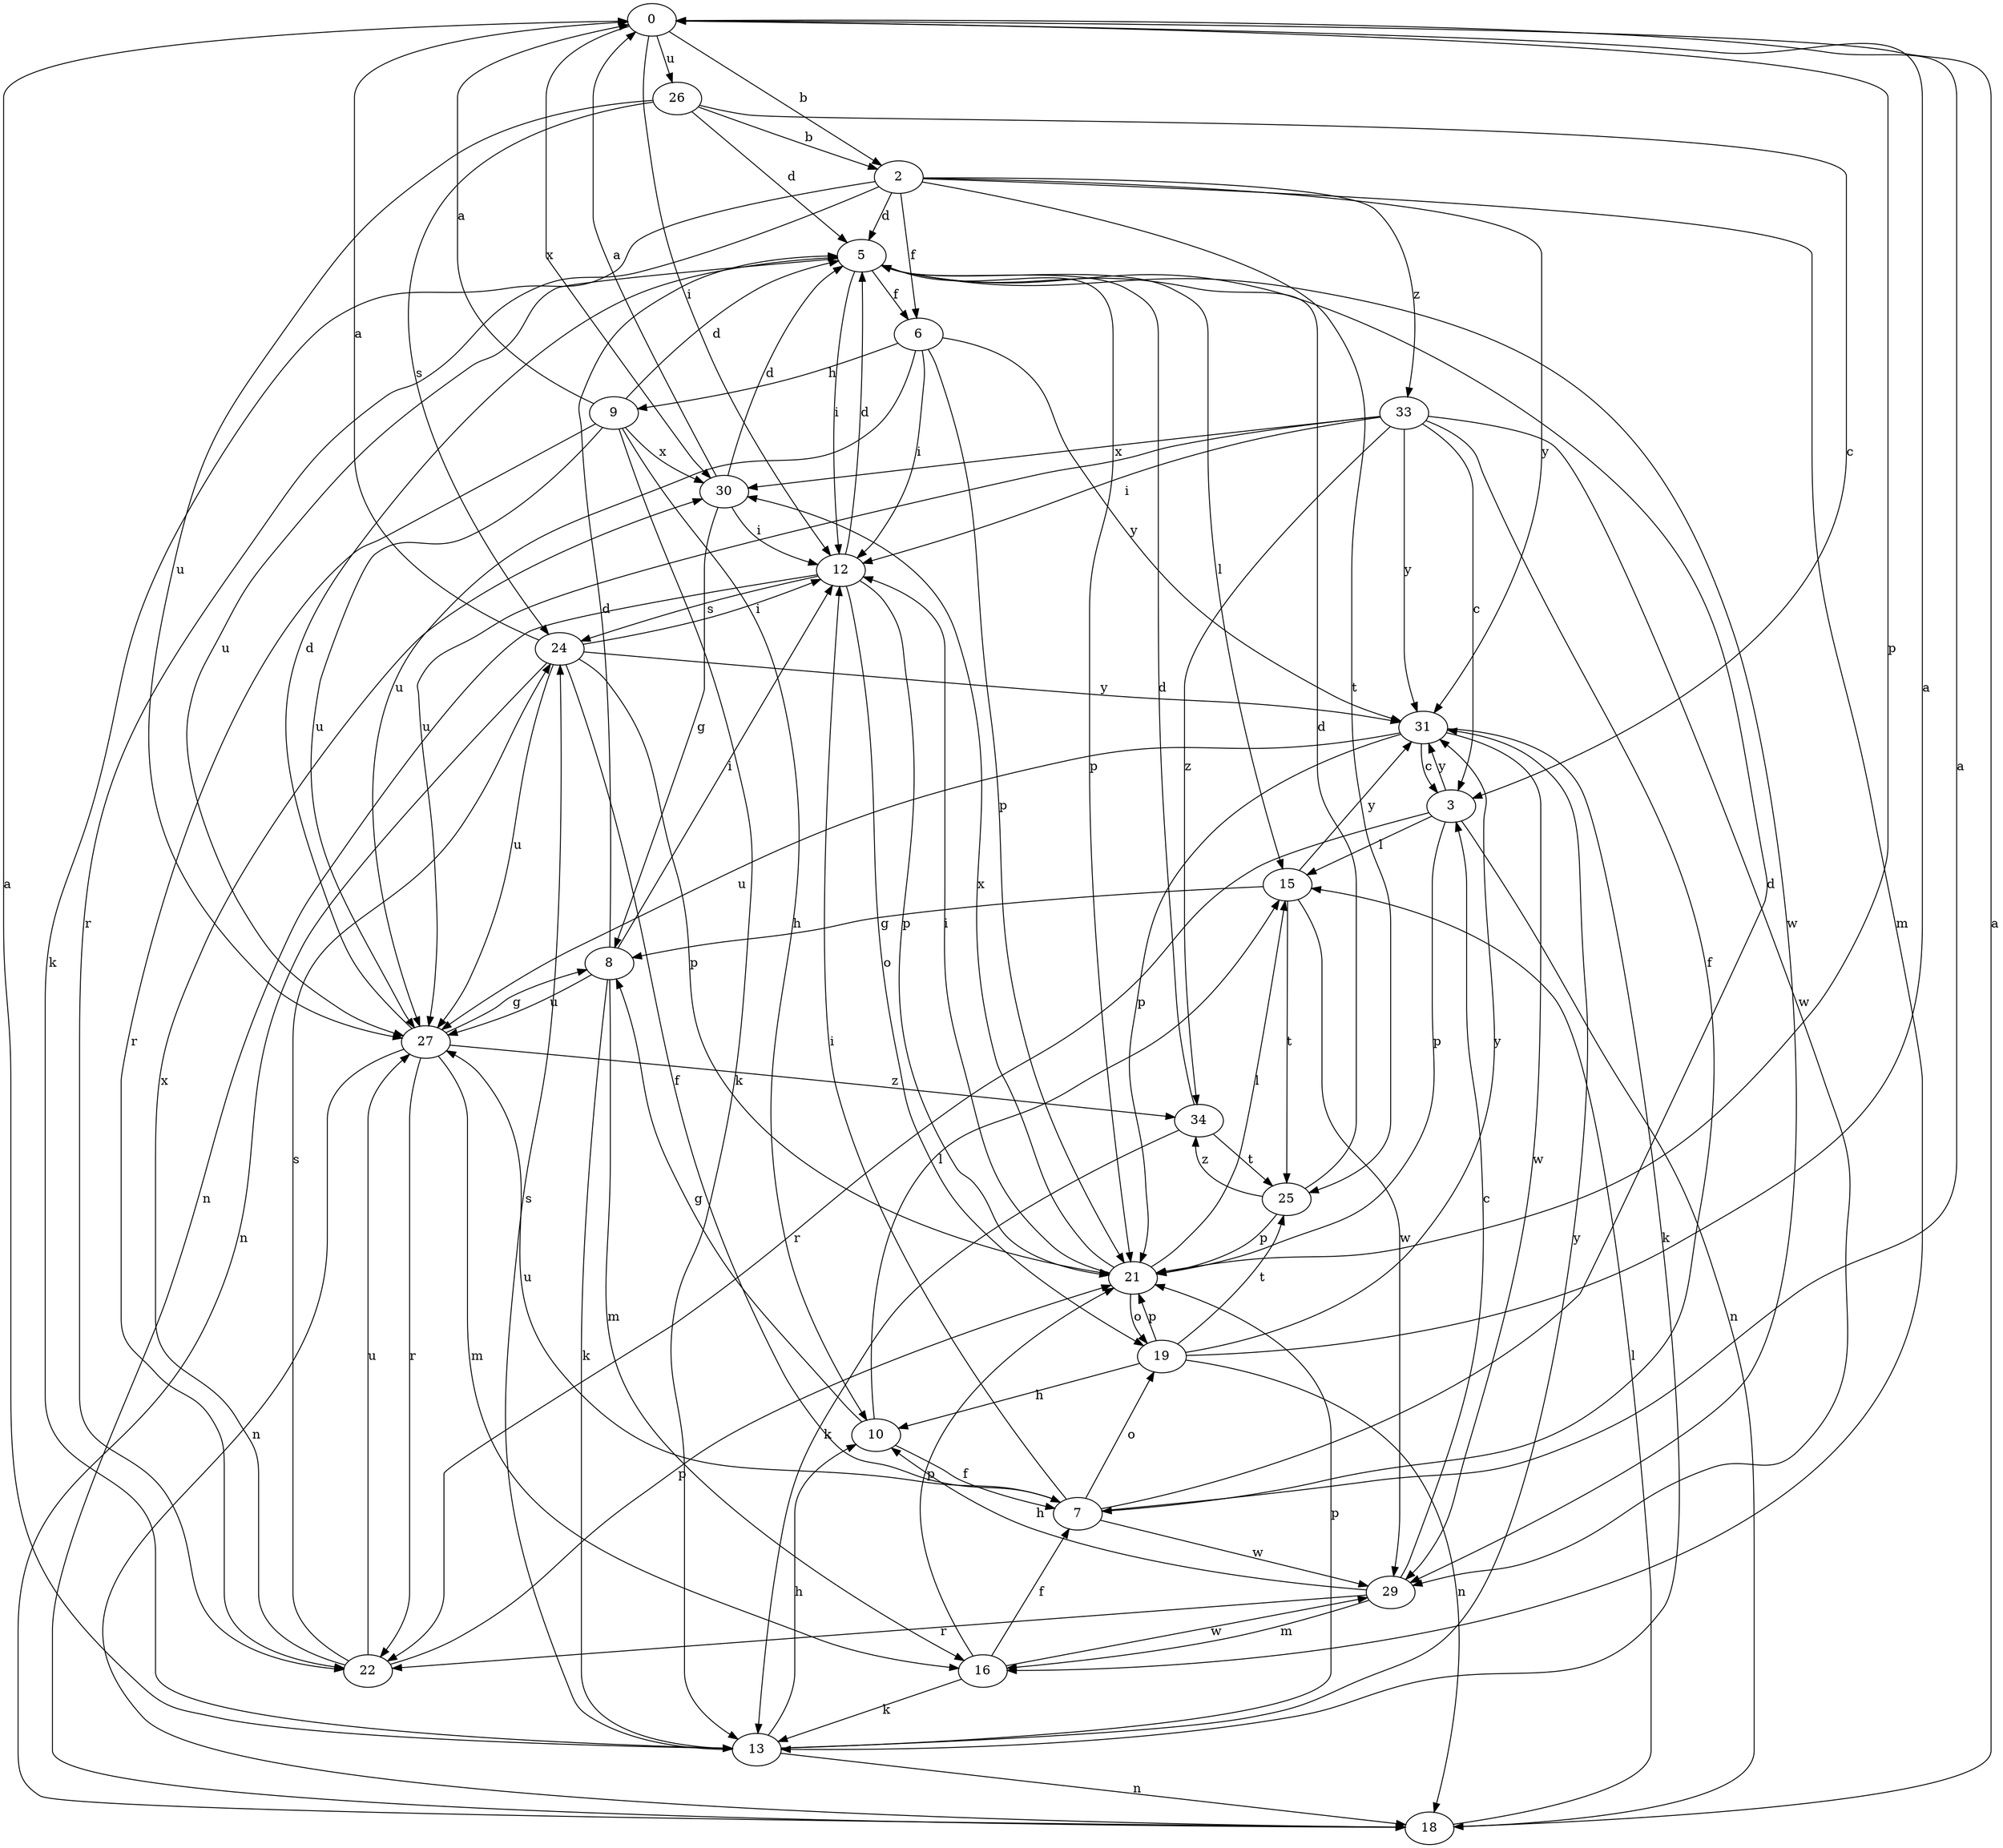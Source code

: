 strict digraph  {
0;
2;
3;
5;
6;
7;
8;
9;
10;
12;
13;
15;
16;
18;
19;
21;
22;
24;
25;
26;
27;
29;
30;
31;
33;
34;
0 -> 2  [label=b];
0 -> 12  [label=i];
0 -> 21  [label=p];
0 -> 26  [label=u];
0 -> 30  [label=x];
2 -> 5  [label=d];
2 -> 6  [label=f];
2 -> 13  [label=k];
2 -> 16  [label=m];
2 -> 22  [label=r];
2 -> 25  [label=t];
2 -> 31  [label=y];
2 -> 33  [label=z];
3 -> 15  [label=l];
3 -> 18  [label=n];
3 -> 21  [label=p];
3 -> 22  [label=r];
3 -> 31  [label=y];
5 -> 6  [label=f];
5 -> 12  [label=i];
5 -> 15  [label=l];
5 -> 21  [label=p];
5 -> 27  [label=u];
5 -> 29  [label=w];
6 -> 9  [label=h];
6 -> 12  [label=i];
6 -> 21  [label=p];
6 -> 27  [label=u];
6 -> 31  [label=y];
7 -> 0  [label=a];
7 -> 5  [label=d];
7 -> 12  [label=i];
7 -> 19  [label=o];
7 -> 27  [label=u];
7 -> 29  [label=w];
8 -> 5  [label=d];
8 -> 12  [label=i];
8 -> 13  [label=k];
8 -> 16  [label=m];
8 -> 27  [label=u];
9 -> 0  [label=a];
9 -> 5  [label=d];
9 -> 10  [label=h];
9 -> 13  [label=k];
9 -> 22  [label=r];
9 -> 27  [label=u];
9 -> 30  [label=x];
10 -> 7  [label=f];
10 -> 8  [label=g];
10 -> 15  [label=l];
12 -> 5  [label=d];
12 -> 18  [label=n];
12 -> 19  [label=o];
12 -> 21  [label=p];
12 -> 24  [label=s];
13 -> 0  [label=a];
13 -> 10  [label=h];
13 -> 18  [label=n];
13 -> 21  [label=p];
13 -> 24  [label=s];
13 -> 31  [label=y];
15 -> 8  [label=g];
15 -> 25  [label=t];
15 -> 29  [label=w];
15 -> 31  [label=y];
16 -> 7  [label=f];
16 -> 13  [label=k];
16 -> 21  [label=p];
16 -> 29  [label=w];
18 -> 0  [label=a];
18 -> 15  [label=l];
19 -> 0  [label=a];
19 -> 10  [label=h];
19 -> 18  [label=n];
19 -> 21  [label=p];
19 -> 25  [label=t];
19 -> 31  [label=y];
21 -> 12  [label=i];
21 -> 15  [label=l];
21 -> 19  [label=o];
21 -> 30  [label=x];
22 -> 21  [label=p];
22 -> 24  [label=s];
22 -> 27  [label=u];
22 -> 30  [label=x];
24 -> 0  [label=a];
24 -> 7  [label=f];
24 -> 12  [label=i];
24 -> 18  [label=n];
24 -> 21  [label=p];
24 -> 27  [label=u];
24 -> 31  [label=y];
25 -> 5  [label=d];
25 -> 21  [label=p];
25 -> 34  [label=z];
26 -> 2  [label=b];
26 -> 3  [label=c];
26 -> 5  [label=d];
26 -> 24  [label=s];
26 -> 27  [label=u];
27 -> 5  [label=d];
27 -> 8  [label=g];
27 -> 16  [label=m];
27 -> 18  [label=n];
27 -> 22  [label=r];
27 -> 34  [label=z];
29 -> 3  [label=c];
29 -> 10  [label=h];
29 -> 16  [label=m];
29 -> 22  [label=r];
30 -> 0  [label=a];
30 -> 5  [label=d];
30 -> 8  [label=g];
30 -> 12  [label=i];
31 -> 3  [label=c];
31 -> 13  [label=k];
31 -> 21  [label=p];
31 -> 27  [label=u];
31 -> 29  [label=w];
33 -> 3  [label=c];
33 -> 7  [label=f];
33 -> 12  [label=i];
33 -> 27  [label=u];
33 -> 29  [label=w];
33 -> 30  [label=x];
33 -> 31  [label=y];
33 -> 34  [label=z];
34 -> 5  [label=d];
34 -> 13  [label=k];
34 -> 25  [label=t];
}

